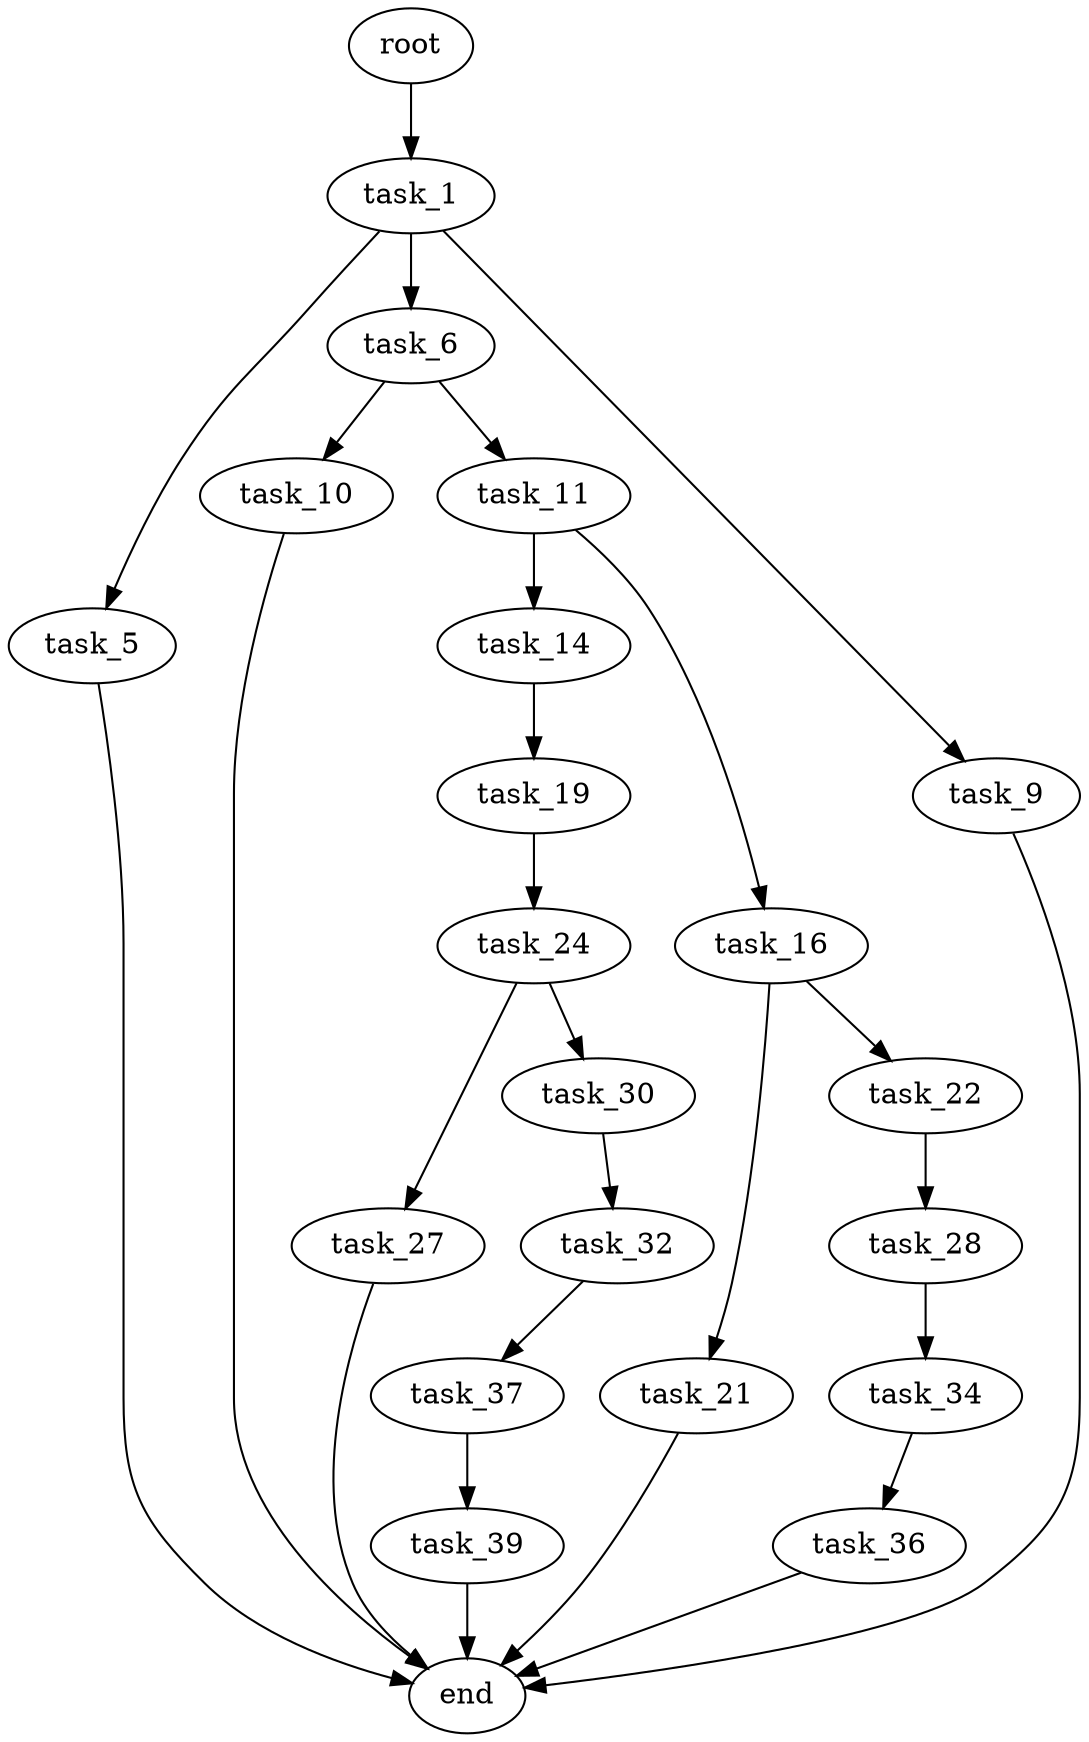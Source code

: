 digraph G {
  root [size="0.000000"];
  task_1 [size="4225869399.000000"];
  task_5 [size="549755813888.000000"];
  task_6 [size="134217728000.000000"];
  task_9 [size="68719476736.000000"];
  end [size="0.000000"];
  task_10 [size="19447517943.000000"];
  task_11 [size="549755813888.000000"];
  task_14 [size="775538821616.000000"];
  task_16 [size="4090233572.000000"];
  task_19 [size="231928233984.000000"];
  task_21 [size="17113860880.000000"];
  task_22 [size="347748557915.000000"];
  task_24 [size="480865310670.000000"];
  task_28 [size="328749937059.000000"];
  task_27 [size="68719476736.000000"];
  task_30 [size="3392263087.000000"];
  task_34 [size="154497438062.000000"];
  task_32 [size="450105540809.000000"];
  task_37 [size="134217728000.000000"];
  task_36 [size="782757789696.000000"];
  task_39 [size="968926670.000000"];

  root -> task_1 [size="1.000000"];
  task_1 -> task_5 [size="411041792.000000"];
  task_1 -> task_6 [size="411041792.000000"];
  task_1 -> task_9 [size="411041792.000000"];
  task_5 -> end [size="1.000000"];
  task_6 -> task_10 [size="209715200.000000"];
  task_6 -> task_11 [size="209715200.000000"];
  task_9 -> end [size="1.000000"];
  task_10 -> end [size="1.000000"];
  task_11 -> task_14 [size="536870912.000000"];
  task_11 -> task_16 [size="536870912.000000"];
  task_14 -> task_19 [size="536870912.000000"];
  task_16 -> task_21 [size="134217728.000000"];
  task_16 -> task_22 [size="134217728.000000"];
  task_19 -> task_24 [size="301989888.000000"];
  task_21 -> end [size="1.000000"];
  task_22 -> task_28 [size="301989888.000000"];
  task_24 -> task_27 [size="838860800.000000"];
  task_24 -> task_30 [size="838860800.000000"];
  task_28 -> task_34 [size="838860800.000000"];
  task_27 -> end [size="1.000000"];
  task_30 -> task_32 [size="75497472.000000"];
  task_34 -> task_36 [size="209715200.000000"];
  task_32 -> task_37 [size="411041792.000000"];
  task_37 -> task_39 [size="209715200.000000"];
  task_36 -> end [size="1.000000"];
  task_39 -> end [size="1.000000"];
}
